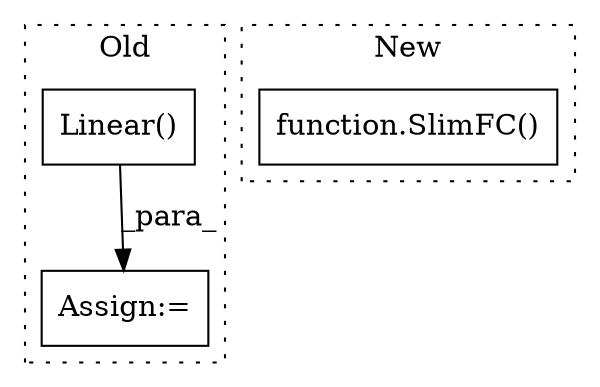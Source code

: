 digraph G {
subgraph cluster0 {
1 [label="Linear()" a="75" s="4547,4574" l="10,1" shape="box"];
3 [label="Assign:=" a="68" s="4544" l="3" shape="box"];
label = "Old";
style="dotted";
}
subgraph cluster1 {
2 [label="function.SlimFC()" a="75" s="4747" l="143" shape="box"];
label = "New";
style="dotted";
}
1 -> 3 [label="_para_"];
}